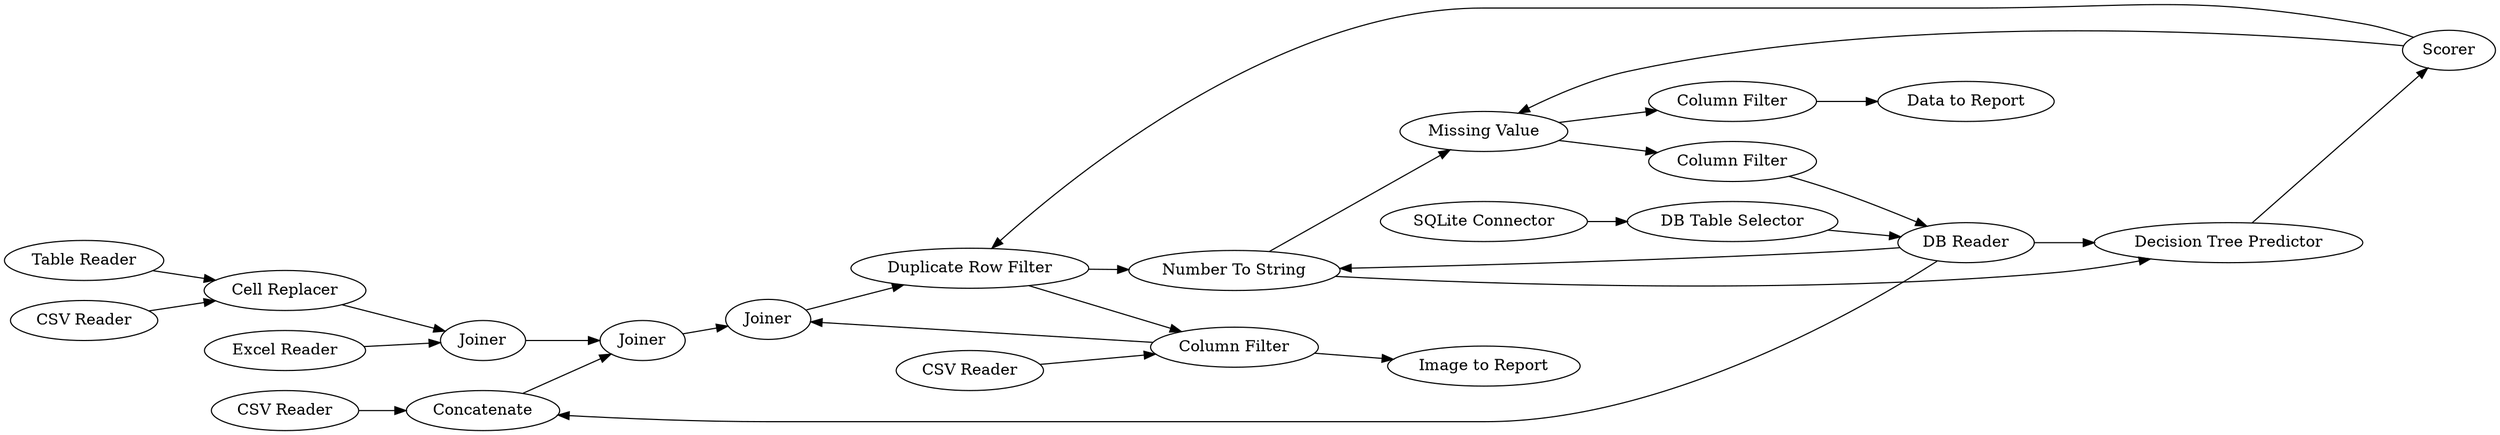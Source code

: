 digraph {
	258 -> 143
	255 -> 253
	247 -> 143
	253 -> 238
	261 -> 262
	249 -> 250
	259 -> 129
	257 -> 260
	240 -> 241
	247 -> 250
	129 -> 260
	262 -> 249
	256 -> 129
	250 -> 240
	248 -> 247
	249 -> 253
	253 -> 262
	247 -> 244
	240 -> 254
	250 -> 244
	251 -> 240
	251 -> 249
	246 -> 248
	244 -> 251
	143 -> 261
	241 -> 239
	260 -> 261
	254 -> 247
	246 [label="SQLite Connector"]
	247 [label="DB Reader"]
	239 [label="Data to Report"]
	259 [label="Table Reader"]
	254 [label="Column Filter"]
	256 [label="CSV Reader"]
	253 [label="Column Filter"]
	238 [label="Image to Report"]
	129 [label="Cell Replacer"]
	240 [label="Missing Value"]
	260 [label=Joiner]
	251 [label=Scorer]
	262 [label=Joiner]
	261 [label=Joiner]
	143 [label=Concatenate]
	244 [label="Decision Tree Predictor"]
	250 [label="Number To String"]
	257 [label="Excel Reader"]
	248 [label="DB Table Selector"]
	258 [label="CSV Reader"]
	255 [label="CSV Reader"]
	241 [label="Column Filter"]
	249 [label="Duplicate Row Filter"]
	rankdir=LR
}
